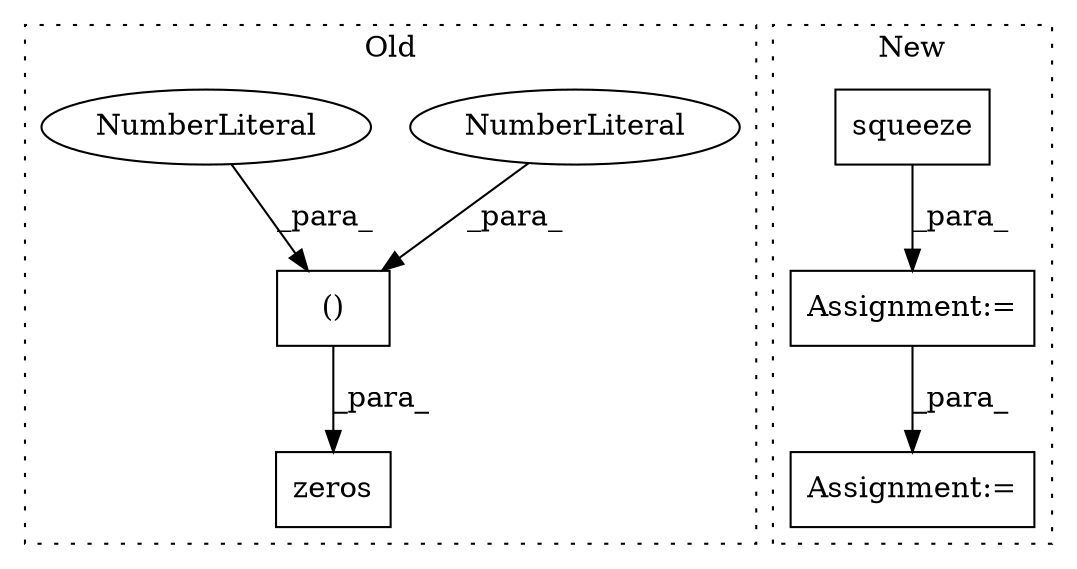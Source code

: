 digraph G {
subgraph cluster0 {
1 [label="zeros" a="32" s="1345,1387" l="13,2" shape="box"];
5 [label="()" a="106" s="1358" l="29" shape="box"];
6 [label="NumberLiteral" a="34" s="1372" l="1" shape="ellipse"];
7 [label="NumberLiteral" a="34" s="1386" l="1" shape="ellipse"];
label = "Old";
style="dotted";
}
subgraph cluster1 {
2 [label="squeeze" a="32" s="2178,2202" l="8,1" shape="box"];
3 [label="Assignment:=" a="7" s="2159" l="1" shape="box"];
4 [label="Assignment:=" a="7" s="2223" l="1" shape="box"];
label = "New";
style="dotted";
}
2 -> 3 [label="_para_"];
3 -> 4 [label="_para_"];
5 -> 1 [label="_para_"];
6 -> 5 [label="_para_"];
7 -> 5 [label="_para_"];
}